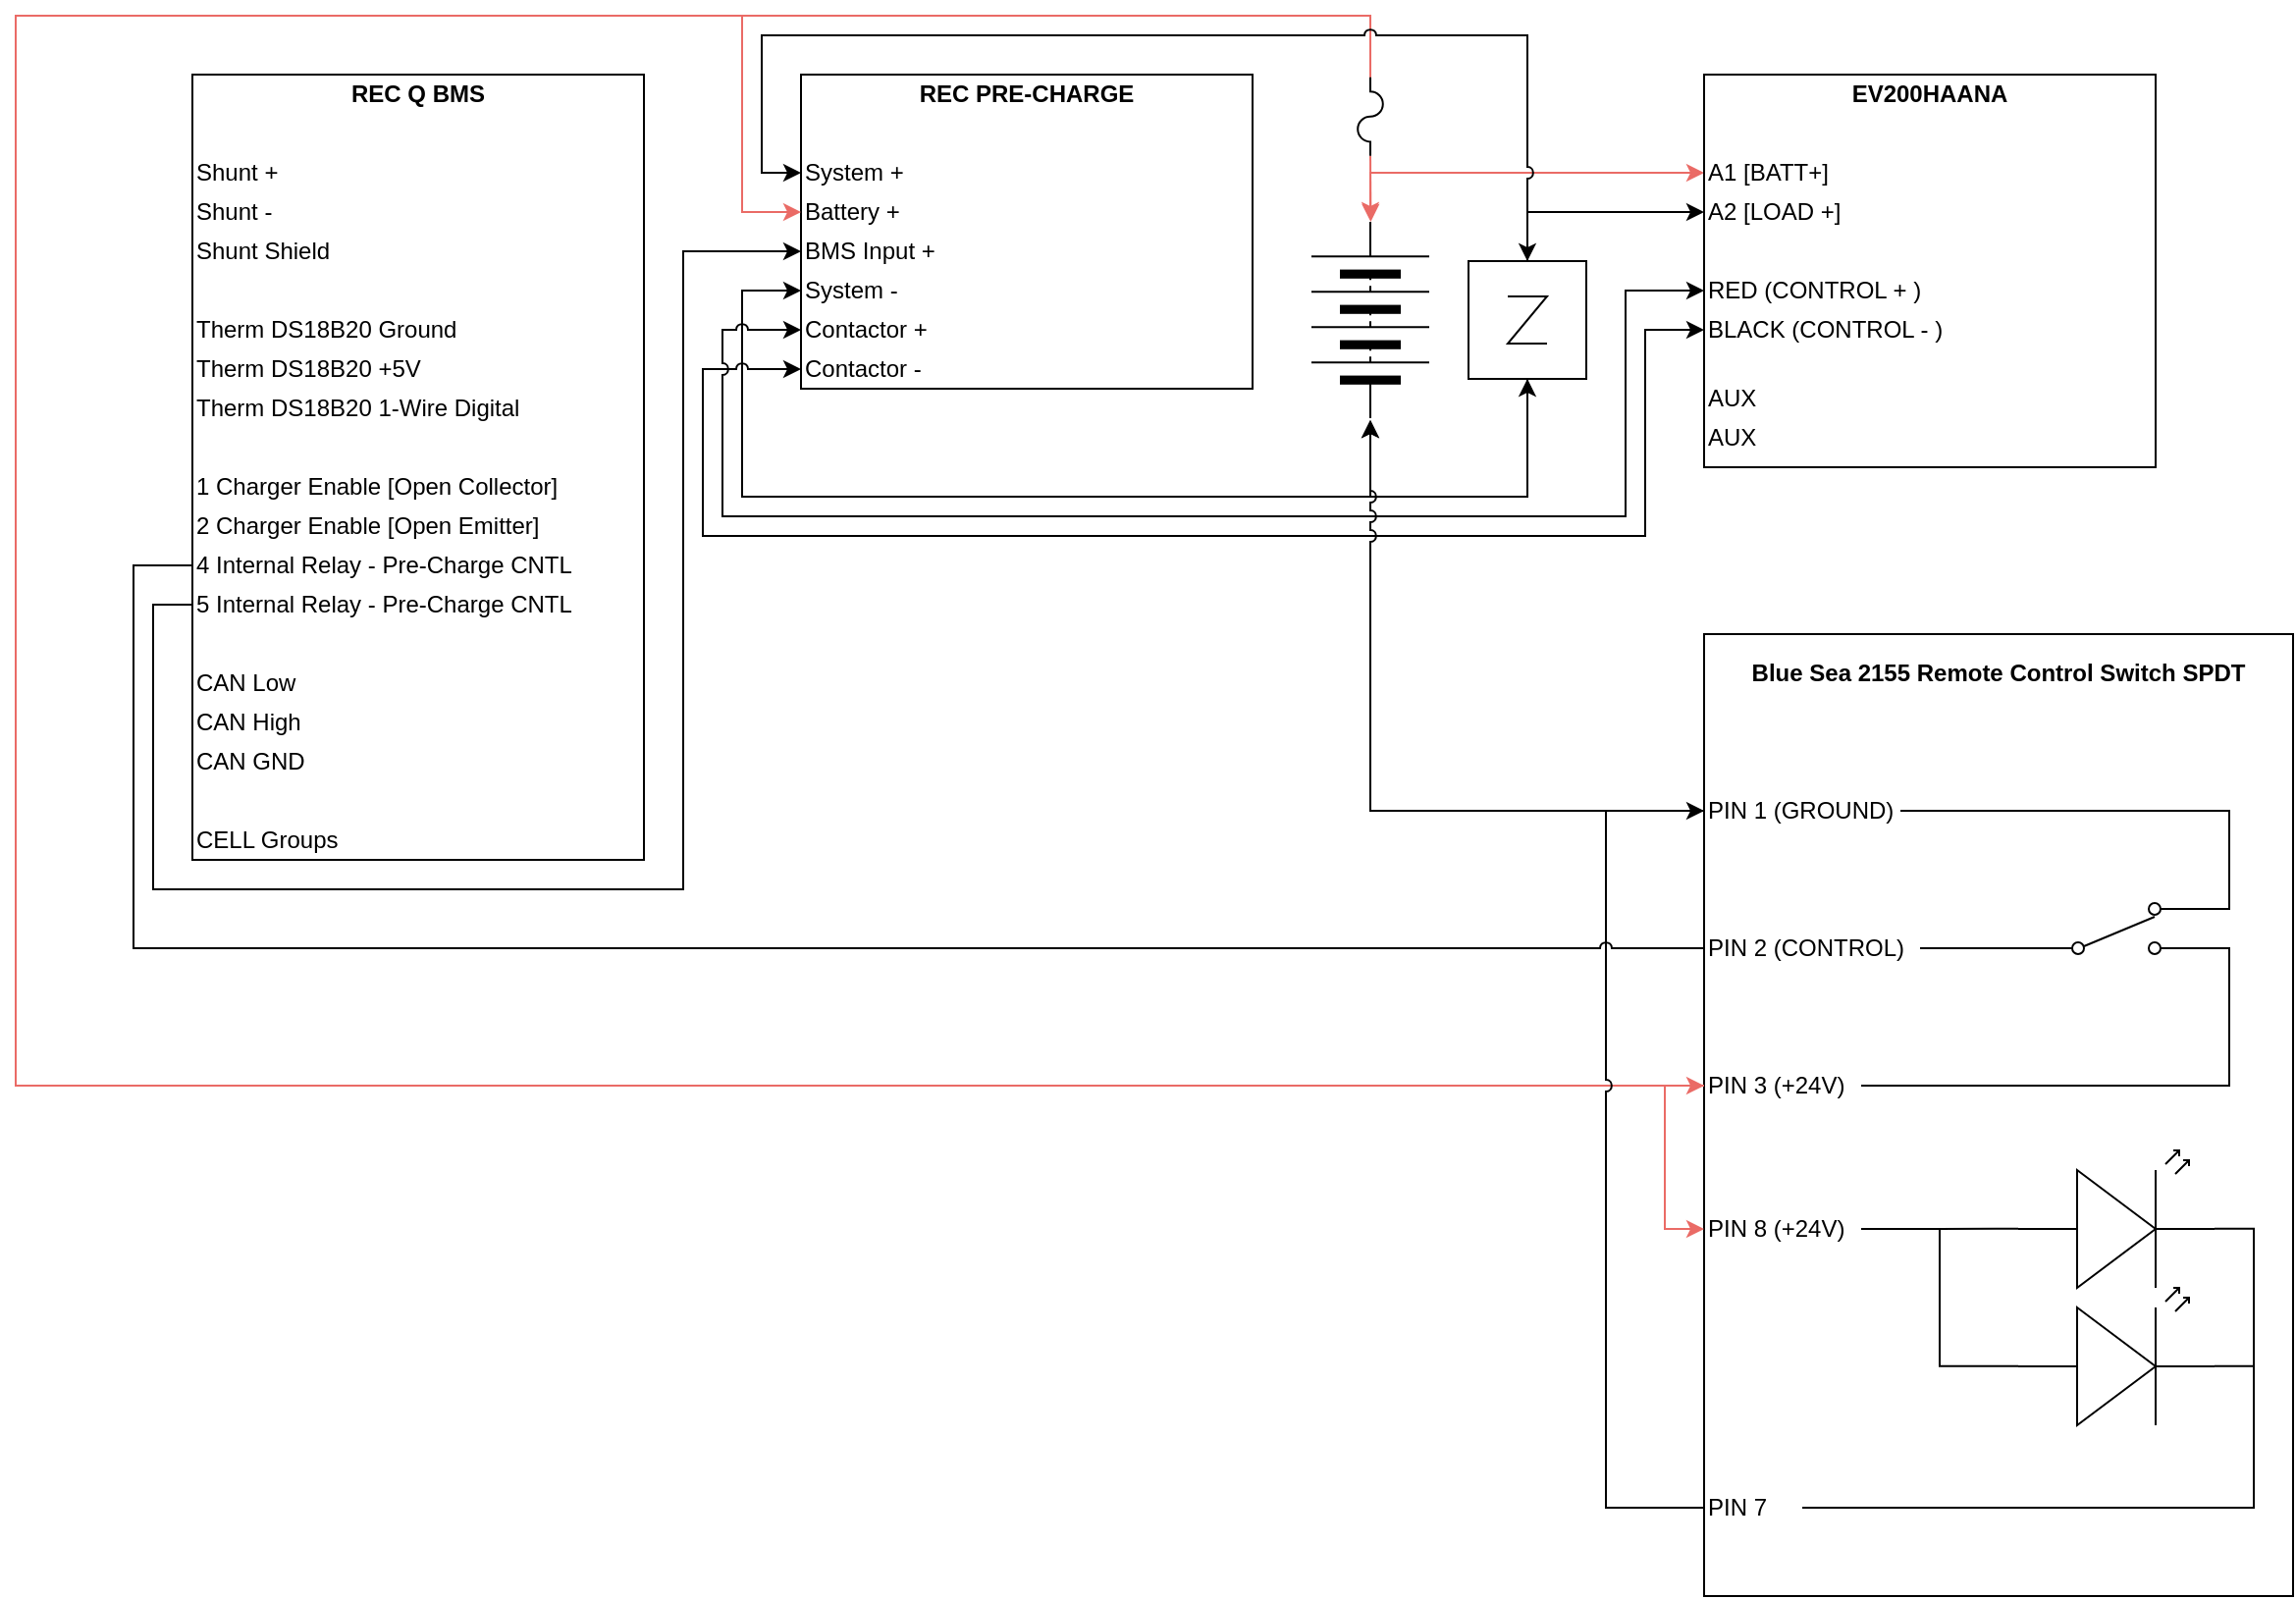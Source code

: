 <mxfile pages="2">
    <diagram id="niUPnCOaJLG_jk_p79hX" name="V2">
        <mxGraphModel dx="1615" dy="688" grid="1" gridSize="10" guides="1" tooltips="1" connect="1" arrows="1" fold="1" page="1" pageScale="1" pageWidth="850" pageHeight="1100" math="0" shadow="0">
            <root>
                <mxCell id="0"/>
                <mxCell id="1" parent="0"/>
                <mxCell id="AgAAqXKB2tefLnuZM439-19" value="" style="group" parent="1" vertex="1" connectable="0">
                    <mxGeometry x="-60" y="55" width="230" height="160" as="geometry"/>
                </mxCell>
                <mxCell id="AgAAqXKB2tefLnuZM439-20" value="" style="group" parent="AgAAqXKB2tefLnuZM439-19" vertex="1" connectable="0">
                    <mxGeometry width="230" height="160" as="geometry"/>
                </mxCell>
                <mxCell id="AgAAqXKB2tefLnuZM439-21" value="" style="rounded=0;whiteSpace=wrap;html=1;" parent="AgAAqXKB2tefLnuZM439-20" vertex="1">
                    <mxGeometry width="230" height="160" as="geometry"/>
                </mxCell>
                <mxCell id="AgAAqXKB2tefLnuZM439-22" value="Contactor -" style="text;html=1;strokeColor=none;fillColor=none;align=left;verticalAlign=middle;whiteSpace=wrap;rounded=0;" parent="AgAAqXKB2tefLnuZM439-20" vertex="1">
                    <mxGeometry y="140" width="200" height="20" as="geometry"/>
                </mxCell>
                <mxCell id="AgAAqXKB2tefLnuZM439-23" value="System +" style="text;html=1;strokeColor=none;fillColor=none;align=left;verticalAlign=middle;whiteSpace=wrap;rounded=0;" parent="AgAAqXKB2tefLnuZM439-20" vertex="1">
                    <mxGeometry y="40" width="200" height="20" as="geometry"/>
                </mxCell>
                <mxCell id="AgAAqXKB2tefLnuZM439-24" value="Contactor +" style="text;html=1;strokeColor=none;fillColor=none;align=left;verticalAlign=middle;whiteSpace=wrap;rounded=0;" parent="AgAAqXKB2tefLnuZM439-20" vertex="1">
                    <mxGeometry y="120" width="200" height="20" as="geometry"/>
                </mxCell>
                <mxCell id="AgAAqXKB2tefLnuZM439-25" value="Battery +" style="text;html=1;strokeColor=none;fillColor=none;align=left;verticalAlign=middle;whiteSpace=wrap;rounded=0;" parent="AgAAqXKB2tefLnuZM439-20" vertex="1">
                    <mxGeometry y="60" width="200" height="20" as="geometry"/>
                </mxCell>
                <mxCell id="AgAAqXKB2tefLnuZM439-26" value="System -" style="text;html=1;strokeColor=none;fillColor=none;align=left;verticalAlign=middle;whiteSpace=wrap;rounded=0;" parent="AgAAqXKB2tefLnuZM439-20" vertex="1">
                    <mxGeometry y="100" width="200" height="20" as="geometry"/>
                </mxCell>
                <mxCell id="AgAAqXKB2tefLnuZM439-27" value="BMS Input +" style="text;html=1;strokeColor=none;fillColor=none;align=left;verticalAlign=middle;whiteSpace=wrap;rounded=0;" parent="AgAAqXKB2tefLnuZM439-20" vertex="1">
                    <mxGeometry y="80" width="200" height="20" as="geometry"/>
                </mxCell>
                <mxCell id="AgAAqXKB2tefLnuZM439-28" value="&lt;b&gt;REC PRE-CHARGE&lt;/b&gt;" style="text;html=1;strokeColor=none;fillColor=none;align=center;verticalAlign=middle;whiteSpace=wrap;rounded=0;" parent="AgAAqXKB2tefLnuZM439-20" vertex="1">
                    <mxGeometry width="230" height="20" as="geometry"/>
                </mxCell>
                <mxCell id="AgAAqXKB2tefLnuZM439-77" style="edgeStyle=orthogonalEdgeStyle;rounded=0;jumpStyle=arc;orthogonalLoop=1;jettySize=auto;html=1;exitX=1;exitY=0.5;exitDx=0;exitDy=0;entryX=0;entryY=0.5;entryDx=0;entryDy=0;strokeColor=#EA6B66;exitPerimeter=0;" parent="1" source="lUizlUlSp1gWZnG-FZKj-7" target="AgAAqXKB2tefLnuZM439-25" edge="1">
                    <mxGeometry relative="1" as="geometry">
                        <mxPoint x="210" y="205" as="targetPoint"/>
                        <Array as="points">
                            <mxPoint x="230" y="25"/>
                            <mxPoint x="-90" y="25"/>
                            <mxPoint x="-90" y="125"/>
                        </Array>
                    </mxGeometry>
                </mxCell>
                <mxCell id="EyunkjNUGyFRAqCYlMKM-12" style="edgeStyle=orthogonalEdgeStyle;rounded=0;orthogonalLoop=1;jettySize=auto;html=1;exitX=1;exitY=0.5;exitDx=0;exitDy=0;entryX=0;entryY=0.5;entryDx=0;entryDy=0;startArrow=classic;startFill=1;strokeColor=#EA6B66;" parent="1" source="AgAAqXKB2tefLnuZM439-70" target="EyunkjNUGyFRAqCYlMKM-4" edge="1">
                    <mxGeometry relative="1" as="geometry">
                        <mxPoint x="370" y="270" as="targetPoint"/>
                        <Array as="points">
                            <mxPoint x="230" y="105"/>
                        </Array>
                    </mxGeometry>
                </mxCell>
                <mxCell id="-X1HdBb6TduOcNCu5BoU-3" style="edgeStyle=orthogonalEdgeStyle;rounded=0;orthogonalLoop=1;jettySize=auto;html=1;exitX=1;exitY=0.5;exitDx=0;exitDy=0;entryX=0;entryY=0.5;entryDx=0;entryDy=0;startArrow=none;strokeColor=#EA6B66;" parent="1" source="lUizlUlSp1gWZnG-FZKj-7" target="UMsWWaSdhCmsIqssQUyE-17" edge="1">
                    <mxGeometry relative="1" as="geometry">
                        <mxPoint x="370" y="590" as="targetPoint"/>
                        <mxPoint x="230" y="134.0" as="sourcePoint"/>
                        <Array as="points">
                            <mxPoint x="-460" y="25"/>
                            <mxPoint x="-460" y="570"/>
                        </Array>
                    </mxGeometry>
                </mxCell>
                <mxCell id="AgAAqXKB2tefLnuZM439-70" value="" style="pointerEvents=1;verticalLabelPosition=bottom;shadow=0;dashed=0;align=center;html=1;verticalAlign=top;shape=mxgraph.electrical.miscellaneous.batteryStack;rotation=-90;perimeterSpacing=1;fillColor=#000000;" parent="1" vertex="1">
                    <mxGeometry x="180" y="150" width="100" height="60" as="geometry"/>
                </mxCell>
                <mxCell id="AgAAqXKB2tefLnuZM439-74" style="edgeStyle=orthogonalEdgeStyle;rounded=0;orthogonalLoop=1;jettySize=auto;html=1;exitX=0.5;exitY=1;exitDx=0;exitDy=0;exitPerimeter=0;entryX=0;entryY=0.5;entryDx=0;entryDy=0;" parent="1" source="AgAAqXKB2tefLnuZM439-72" target="AgAAqXKB2tefLnuZM439-70" edge="1">
                    <mxGeometry relative="1" as="geometry">
                        <Array as="points">
                            <mxPoint x="310" y="270"/>
                            <mxPoint x="230" y="270"/>
                        </Array>
                    </mxGeometry>
                </mxCell>
                <mxCell id="AgAAqXKB2tefLnuZM439-76" style="edgeStyle=orthogonalEdgeStyle;rounded=0;orthogonalLoop=1;jettySize=auto;html=1;exitX=0.5;exitY=0;exitDx=0;exitDy=0;exitPerimeter=0;entryX=0;entryY=0.5;entryDx=0;entryDy=0;jumpStyle=arc;" parent="1" source="AgAAqXKB2tefLnuZM439-72" target="AgAAqXKB2tefLnuZM439-23" edge="1">
                    <mxGeometry relative="1" as="geometry">
                        <Array as="points">
                            <mxPoint x="310" y="35"/>
                            <mxPoint x="-80" y="35"/>
                            <mxPoint x="-80" y="105"/>
                        </Array>
                    </mxGeometry>
                </mxCell>
                <mxCell id="AgAAqXKB2tefLnuZM439-82" style="edgeStyle=orthogonalEdgeStyle;rounded=0;jumpStyle=arc;orthogonalLoop=1;jettySize=auto;html=1;exitX=0.5;exitY=1;exitDx=0;exitDy=0;exitPerimeter=0;entryX=0;entryY=0.5;entryDx=0;entryDy=0;startArrow=classic;startFill=1;" parent="1" source="AgAAqXKB2tefLnuZM439-72" target="AgAAqXKB2tefLnuZM439-26" edge="1">
                    <mxGeometry relative="1" as="geometry">
                        <Array as="points">
                            <mxPoint x="310" y="270"/>
                            <mxPoint x="-90" y="270"/>
                            <mxPoint x="-90" y="165"/>
                        </Array>
                    </mxGeometry>
                </mxCell>
                <mxCell id="AgAAqXKB2tefLnuZM439-72" value="" style="pointerEvents=1;verticalLabelPosition=bottom;shadow=0;dashed=0;align=center;html=1;verticalAlign=top;shape=mxgraph.electrical.miscellaneous.generic_component" parent="1" vertex="1">
                    <mxGeometry x="280" y="150" width="60" height="60" as="geometry"/>
                </mxCell>
                <mxCell id="AgAAqXKB2tefLnuZM439-73" style="edgeStyle=orthogonalEdgeStyle;rounded=0;orthogonalLoop=1;jettySize=auto;html=1;entryX=0.5;entryY=0;entryDx=0;entryDy=0;entryPerimeter=0;jumpStyle=arc;exitX=0;exitY=0.5;exitDx=0;exitDy=0;startArrow=classic;startFill=1;" parent="1" source="EyunkjNUGyFRAqCYlMKM-6" target="AgAAqXKB2tefLnuZM439-72" edge="1">
                    <mxGeometry relative="1" as="geometry">
                        <mxPoint x="440" y="310" as="sourcePoint"/>
                    </mxGeometry>
                </mxCell>
                <mxCell id="AgAAqXKB2tefLnuZM439-98" value="" style="group" parent="1" vertex="1" connectable="0">
                    <mxGeometry x="-370" y="55" width="230" height="400" as="geometry"/>
                </mxCell>
                <mxCell id="AgAAqXKB2tefLnuZM439-99" value="" style="group" parent="AgAAqXKB2tefLnuZM439-98" vertex="1" connectable="0">
                    <mxGeometry width="230" height="400" as="geometry"/>
                </mxCell>
                <mxCell id="AgAAqXKB2tefLnuZM439-100" value="" style="rounded=0;whiteSpace=wrap;html=1;" parent="AgAAqXKB2tefLnuZM439-99" vertex="1">
                    <mxGeometry width="230" height="400" as="geometry"/>
                </mxCell>
                <mxCell id="AgAAqXKB2tefLnuZM439-101" value="CAN Low" style="text;html=1;strokeColor=none;fillColor=none;align=left;verticalAlign=middle;whiteSpace=wrap;rounded=0;" parent="AgAAqXKB2tefLnuZM439-99" vertex="1">
                    <mxGeometry y="300" width="200" height="20" as="geometry"/>
                </mxCell>
                <mxCell id="AgAAqXKB2tefLnuZM439-102" value="Therm DS18B20 Ground" style="text;html=1;strokeColor=none;fillColor=none;align=left;verticalAlign=middle;whiteSpace=wrap;rounded=0;" parent="AgAAqXKB2tefLnuZM439-99" vertex="1">
                    <mxGeometry y="120" width="200" height="20" as="geometry"/>
                </mxCell>
                <mxCell id="AgAAqXKB2tefLnuZM439-103" value="CAN High" style="text;html=1;strokeColor=none;fillColor=none;align=left;verticalAlign=middle;whiteSpace=wrap;rounded=0;" parent="AgAAqXKB2tefLnuZM439-99" vertex="1">
                    <mxGeometry y="320" width="200" height="20" as="geometry"/>
                </mxCell>
                <mxCell id="AgAAqXKB2tefLnuZM439-104" value="Therm DS18B20&amp;nbsp;+5V" style="text;html=1;strokeColor=none;fillColor=none;align=left;verticalAlign=middle;whiteSpace=wrap;rounded=0;" parent="AgAAqXKB2tefLnuZM439-99" vertex="1">
                    <mxGeometry y="140" width="200" height="20" as="geometry"/>
                </mxCell>
                <mxCell id="AgAAqXKB2tefLnuZM439-105" value="Shunt +" style="text;html=1;strokeColor=none;fillColor=none;align=left;verticalAlign=middle;whiteSpace=wrap;rounded=0;" parent="AgAAqXKB2tefLnuZM439-99" vertex="1">
                    <mxGeometry y="40" width="200" height="20" as="geometry"/>
                </mxCell>
                <mxCell id="AgAAqXKB2tefLnuZM439-106" value="Therm DS18B20 1-Wire Digital" style="text;html=1;strokeColor=none;fillColor=none;align=left;verticalAlign=middle;whiteSpace=wrap;rounded=0;" parent="AgAAqXKB2tefLnuZM439-99" vertex="1">
                    <mxGeometry y="160" width="200" height="20" as="geometry"/>
                </mxCell>
                <mxCell id="AgAAqXKB2tefLnuZM439-107" value="Shunt -" style="text;html=1;strokeColor=none;fillColor=none;align=left;verticalAlign=middle;whiteSpace=wrap;rounded=0;" parent="AgAAqXKB2tefLnuZM439-99" vertex="1">
                    <mxGeometry y="60" width="200" height="20" as="geometry"/>
                </mxCell>
                <mxCell id="AgAAqXKB2tefLnuZM439-108" value="Shunt Shield" style="text;html=1;strokeColor=none;fillColor=none;align=left;verticalAlign=middle;whiteSpace=wrap;rounded=0;" parent="AgAAqXKB2tefLnuZM439-99" vertex="1">
                    <mxGeometry y="80" width="200" height="20" as="geometry"/>
                </mxCell>
                <mxCell id="AgAAqXKB2tefLnuZM439-109" value="CAN GND" style="text;html=1;strokeColor=none;fillColor=none;align=left;verticalAlign=middle;whiteSpace=wrap;rounded=0;" parent="AgAAqXKB2tefLnuZM439-99" vertex="1">
                    <mxGeometry y="340" width="200" height="20" as="geometry"/>
                </mxCell>
                <mxCell id="AgAAqXKB2tefLnuZM439-110" value="1 Charger Enable [Open Collector]" style="text;html=1;strokeColor=none;fillColor=none;align=left;verticalAlign=middle;whiteSpace=wrap;rounded=0;" parent="AgAAqXKB2tefLnuZM439-99" vertex="1">
                    <mxGeometry y="200" width="200" height="20" as="geometry"/>
                </mxCell>
                <mxCell id="AgAAqXKB2tefLnuZM439-111" value="2 Charger Enable [Open Emitter]" style="text;html=1;strokeColor=none;fillColor=none;align=left;verticalAlign=middle;whiteSpace=wrap;rounded=0;" parent="AgAAqXKB2tefLnuZM439-99" vertex="1">
                    <mxGeometry y="220" width="200" height="20" as="geometry"/>
                </mxCell>
                <mxCell id="AgAAqXKB2tefLnuZM439-112" value="&lt;b&gt;REC Q BMS&lt;/b&gt;" style="text;html=1;strokeColor=none;fillColor=none;align=center;verticalAlign=middle;whiteSpace=wrap;rounded=0;" parent="AgAAqXKB2tefLnuZM439-99" vertex="1">
                    <mxGeometry width="230" height="20" as="geometry"/>
                </mxCell>
                <mxCell id="AgAAqXKB2tefLnuZM439-113" value="CELL Groups" style="text;html=1;strokeColor=none;fillColor=none;align=left;verticalAlign=middle;whiteSpace=wrap;rounded=0;" parent="AgAAqXKB2tefLnuZM439-99" vertex="1">
                    <mxGeometry y="380" width="200" height="20" as="geometry"/>
                </mxCell>
                <mxCell id="AgAAqXKB2tefLnuZM439-114" value="4 Internal Relay - Pre-Charge CNTL" style="text;html=1;strokeColor=none;fillColor=none;align=left;verticalAlign=middle;whiteSpace=wrap;rounded=0;" parent="AgAAqXKB2tefLnuZM439-99" vertex="1">
                    <mxGeometry y="240" width="200" height="20" as="geometry"/>
                </mxCell>
                <mxCell id="AgAAqXKB2tefLnuZM439-115" value="5 Internal Relay - Pre-Charge CNTL" style="text;html=1;strokeColor=none;fillColor=none;align=left;verticalAlign=middle;whiteSpace=wrap;rounded=0;" parent="AgAAqXKB2tefLnuZM439-99" vertex="1">
                    <mxGeometry y="260" width="200" height="20" as="geometry"/>
                </mxCell>
                <mxCell id="AgAAqXKB2tefLnuZM439-129" style="edgeStyle=orthogonalEdgeStyle;rounded=0;jumpStyle=arc;orthogonalLoop=1;jettySize=auto;html=1;exitX=0;exitY=0.5;exitDx=0;exitDy=0;entryX=0;entryY=0.5;entryDx=0;entryDy=0;startArrow=classic;startFill=1;" parent="1" source="AgAAqXKB2tefLnuZM439-22" target="EyunkjNUGyFRAqCYlMKM-5" edge="1">
                    <mxGeometry relative="1" as="geometry">
                        <Array as="points">
                            <mxPoint x="-110" y="205"/>
                            <mxPoint x="-110" y="290"/>
                            <mxPoint x="370" y="290"/>
                            <mxPoint x="370" y="185"/>
                        </Array>
                        <mxPoint x="-60" y="345" as="targetPoint"/>
                    </mxGeometry>
                </mxCell>
                <mxCell id="DEVfengOU66wcU9Q3Q09-13" style="edgeStyle=orthogonalEdgeStyle;rounded=0;jumpStyle=arc;orthogonalLoop=1;jettySize=auto;html=1;exitX=0;exitY=0.5;exitDx=0;exitDy=0;entryX=0;entryY=0.5;entryDx=0;entryDy=0;endArrow=classic;endFill=1;fontColor=#000000;startArrow=classic;startFill=1;" parent="1" source="AgAAqXKB2tefLnuZM439-24" target="EyunkjNUGyFRAqCYlMKM-7" edge="1">
                    <mxGeometry relative="1" as="geometry">
                        <Array as="points">
                            <mxPoint x="-100" y="185"/>
                            <mxPoint x="-100" y="280"/>
                            <mxPoint x="360" y="280"/>
                            <mxPoint x="360" y="165"/>
                        </Array>
                        <mxPoint x="-60" y="305" as="targetPoint"/>
                    </mxGeometry>
                </mxCell>
                <mxCell id="EyunkjNUGyFRAqCYlMKM-1" value="" style="group" parent="1" vertex="1" connectable="0">
                    <mxGeometry x="400" y="55.0" width="230" height="200" as="geometry"/>
                </mxCell>
                <mxCell id="EyunkjNUGyFRAqCYlMKM-2" value="" style="rounded=0;whiteSpace=wrap;html=1;" parent="EyunkjNUGyFRAqCYlMKM-1" vertex="1">
                    <mxGeometry width="230" height="200" as="geometry"/>
                </mxCell>
                <mxCell id="EyunkjNUGyFRAqCYlMKM-4" value="A1 [BATT+]" style="text;html=1;strokeColor=none;fillColor=none;align=left;verticalAlign=middle;whiteSpace=wrap;rounded=0;" parent="EyunkjNUGyFRAqCYlMKM-1" vertex="1">
                    <mxGeometry y="40" width="200" height="20" as="geometry"/>
                </mxCell>
                <mxCell id="EyunkjNUGyFRAqCYlMKM-5" value="BLACK (CONTROL - )" style="text;html=1;strokeColor=none;fillColor=none;align=left;verticalAlign=middle;whiteSpace=wrap;rounded=0;" parent="EyunkjNUGyFRAqCYlMKM-1" vertex="1">
                    <mxGeometry y="120" width="200" height="20" as="geometry"/>
                </mxCell>
                <mxCell id="EyunkjNUGyFRAqCYlMKM-6" value="A2 [LOAD +]" style="text;html=1;strokeColor=none;fillColor=none;align=left;verticalAlign=middle;whiteSpace=wrap;rounded=0;" parent="EyunkjNUGyFRAqCYlMKM-1" vertex="1">
                    <mxGeometry y="60" width="200" height="20" as="geometry"/>
                </mxCell>
                <mxCell id="EyunkjNUGyFRAqCYlMKM-7" value="RED (CONTROL + )" style="text;html=1;strokeColor=none;fillColor=none;align=left;verticalAlign=middle;whiteSpace=wrap;rounded=0;" parent="EyunkjNUGyFRAqCYlMKM-1" vertex="1">
                    <mxGeometry y="100" width="200" height="20" as="geometry"/>
                </mxCell>
                <mxCell id="EyunkjNUGyFRAqCYlMKM-8" value="&lt;b&gt;EV200HAANA&lt;/b&gt;" style="text;html=1;strokeColor=none;fillColor=none;align=center;verticalAlign=middle;whiteSpace=wrap;rounded=0;" parent="EyunkjNUGyFRAqCYlMKM-1" vertex="1">
                    <mxGeometry width="230" height="20" as="geometry"/>
                </mxCell>
                <mxCell id="lUizlUlSp1gWZnG-FZKj-1" value="AUX&amp;nbsp;" style="text;html=1;strokeColor=none;fillColor=none;align=left;verticalAlign=middle;whiteSpace=wrap;rounded=0;" parent="EyunkjNUGyFRAqCYlMKM-1" vertex="1">
                    <mxGeometry y="155" width="200" height="20" as="geometry"/>
                </mxCell>
                <mxCell id="lUizlUlSp1gWZnG-FZKj-2" value="AUX" style="text;html=1;strokeColor=none;fillColor=none;align=left;verticalAlign=middle;whiteSpace=wrap;rounded=0;" parent="EyunkjNUGyFRAqCYlMKM-1" vertex="1">
                    <mxGeometry y="175" width="200" height="20" as="geometry"/>
                </mxCell>
                <mxCell id="UMsWWaSdhCmsIqssQUyE-31" value="" style="group" parent="1" vertex="1" connectable="0">
                    <mxGeometry x="400" y="340" width="300" height="490" as="geometry"/>
                </mxCell>
                <mxCell id="UMsWWaSdhCmsIqssQUyE-27" value="" style="rounded=0;whiteSpace=wrap;html=1;" parent="UMsWWaSdhCmsIqssQUyE-31" vertex="1">
                    <mxGeometry width="300" height="490" as="geometry"/>
                </mxCell>
                <mxCell id="UMsWWaSdhCmsIqssQUyE-3" value="" style="pointerEvents=1;verticalLabelPosition=bottom;shadow=0;dashed=0;align=center;html=1;verticalAlign=top;shape=mxgraph.electrical.electro-mechanical.2-way_switch;" parent="UMsWWaSdhCmsIqssQUyE-31" vertex="1">
                    <mxGeometry x="172.5" y="137" width="75" height="26" as="geometry"/>
                </mxCell>
                <mxCell id="UMsWWaSdhCmsIqssQUyE-4" value="" style="verticalLabelPosition=bottom;shadow=0;dashed=0;align=center;html=1;verticalAlign=top;shape=mxgraph.electrical.opto_electronics.led_2;pointerEvents=1;" parent="UMsWWaSdhCmsIqssQUyE-31" vertex="1">
                    <mxGeometry x="160" y="263" width="100" height="70" as="geometry"/>
                </mxCell>
                <mxCell id="UMsWWaSdhCmsIqssQUyE-5" value="" style="verticalLabelPosition=bottom;shadow=0;dashed=0;align=center;html=1;verticalAlign=top;shape=mxgraph.electrical.opto_electronics.led_2;pointerEvents=1;" parent="UMsWWaSdhCmsIqssQUyE-31" vertex="1">
                    <mxGeometry x="160" y="333" width="100" height="70" as="geometry"/>
                </mxCell>
                <mxCell id="UMsWWaSdhCmsIqssQUyE-8" style="edgeStyle=orthogonalEdgeStyle;rounded=0;orthogonalLoop=1;jettySize=auto;html=1;exitX=1;exitY=0.5;exitDx=0;exitDy=0;entryX=0;entryY=0.57;entryDx=0;entryDy=0;entryPerimeter=0;endArrow=none;endFill=0;" parent="UMsWWaSdhCmsIqssQUyE-31" source="UMsWWaSdhCmsIqssQUyE-6" target="UMsWWaSdhCmsIqssQUyE-4" edge="1">
                    <mxGeometry relative="1" as="geometry"/>
                </mxCell>
                <mxCell id="UMsWWaSdhCmsIqssQUyE-9" style="edgeStyle=orthogonalEdgeStyle;rounded=0;orthogonalLoop=1;jettySize=auto;html=1;exitX=1;exitY=0.5;exitDx=0;exitDy=0;entryX=0;entryY=0.57;entryDx=0;entryDy=0;entryPerimeter=0;endArrow=none;endFill=0;" parent="UMsWWaSdhCmsIqssQUyE-31" source="UMsWWaSdhCmsIqssQUyE-6" target="UMsWWaSdhCmsIqssQUyE-5" edge="1">
                    <mxGeometry relative="1" as="geometry"/>
                </mxCell>
                <mxCell id="UMsWWaSdhCmsIqssQUyE-6" value="PIN 8 (+24V)" style="text;html=1;strokeColor=none;fillColor=none;align=left;verticalAlign=middle;whiteSpace=wrap;rounded=0;" parent="UMsWWaSdhCmsIqssQUyE-31" vertex="1">
                    <mxGeometry y="293" width="80" height="20" as="geometry"/>
                </mxCell>
                <mxCell id="lUizlUlSp1gWZnG-FZKj-4" style="edgeStyle=orthogonalEdgeStyle;rounded=0;jumpStyle=arc;orthogonalLoop=1;jettySize=auto;html=1;exitX=0;exitY=0.5;exitDx=0;exitDy=0;entryX=0;entryY=0.5;entryDx=0;entryDy=0;" parent="UMsWWaSdhCmsIqssQUyE-31" source="UMsWWaSdhCmsIqssQUyE-13" target="UMsWWaSdhCmsIqssQUyE-19" edge="1">
                    <mxGeometry relative="1" as="geometry">
                        <Array as="points">
                            <mxPoint x="-50" y="445"/>
                            <mxPoint x="-50" y="90"/>
                        </Array>
                    </mxGeometry>
                </mxCell>
                <mxCell id="UMsWWaSdhCmsIqssQUyE-13" value="PIN 7" style="text;html=1;strokeColor=none;fillColor=none;align=left;verticalAlign=middle;whiteSpace=wrap;rounded=0;" parent="UMsWWaSdhCmsIqssQUyE-31" vertex="1">
                    <mxGeometry y="435" width="50" height="20" as="geometry"/>
                </mxCell>
                <mxCell id="UMsWWaSdhCmsIqssQUyE-15" style="edgeStyle=orthogonalEdgeStyle;rounded=0;orthogonalLoop=1;jettySize=auto;html=1;exitX=1;exitY=0.57;exitDx=0;exitDy=0;exitPerimeter=0;entryX=1;entryY=0.5;entryDx=0;entryDy=0;endArrow=none;endFill=0;" parent="UMsWWaSdhCmsIqssQUyE-31" source="UMsWWaSdhCmsIqssQUyE-4" target="UMsWWaSdhCmsIqssQUyE-13" edge="1">
                    <mxGeometry relative="1" as="geometry"/>
                </mxCell>
                <mxCell id="UMsWWaSdhCmsIqssQUyE-14" style="edgeStyle=orthogonalEdgeStyle;rounded=0;orthogonalLoop=1;jettySize=auto;html=1;exitX=1;exitY=0.57;exitDx=0;exitDy=0;exitPerimeter=0;entryX=1;entryY=0.5;entryDx=0;entryDy=0;endArrow=none;endFill=0;" parent="UMsWWaSdhCmsIqssQUyE-31" source="UMsWWaSdhCmsIqssQUyE-5" target="UMsWWaSdhCmsIqssQUyE-13" edge="1">
                    <mxGeometry relative="1" as="geometry"/>
                </mxCell>
                <mxCell id="lUizlUlSp1gWZnG-FZKj-3" style="edgeStyle=orthogonalEdgeStyle;rounded=0;jumpStyle=arc;orthogonalLoop=1;jettySize=auto;html=1;exitX=0;exitY=0.5;exitDx=0;exitDy=0;entryX=0;entryY=0.5;entryDx=0;entryDy=0;strokeColor=#EA6B66;" parent="UMsWWaSdhCmsIqssQUyE-31" source="UMsWWaSdhCmsIqssQUyE-17" target="UMsWWaSdhCmsIqssQUyE-6" edge="1">
                    <mxGeometry relative="1" as="geometry"/>
                </mxCell>
                <mxCell id="UMsWWaSdhCmsIqssQUyE-17" value="PIN 3 (+24V)" style="text;html=1;strokeColor=none;fillColor=none;align=left;verticalAlign=middle;whiteSpace=wrap;rounded=0;" parent="UMsWWaSdhCmsIqssQUyE-31" vertex="1">
                    <mxGeometry y="220" width="80" height="20" as="geometry"/>
                </mxCell>
                <mxCell id="UMsWWaSdhCmsIqssQUyE-22" style="edgeStyle=orthogonalEdgeStyle;rounded=0;orthogonalLoop=1;jettySize=auto;html=1;exitX=1;exitY=0.885;exitDx=0;exitDy=0;exitPerimeter=0;entryX=1;entryY=0.5;entryDx=0;entryDy=0;endArrow=none;endFill=0;" parent="UMsWWaSdhCmsIqssQUyE-31" source="UMsWWaSdhCmsIqssQUyE-3" target="UMsWWaSdhCmsIqssQUyE-17" edge="1">
                    <mxGeometry relative="1" as="geometry"/>
                </mxCell>
                <mxCell id="UMsWWaSdhCmsIqssQUyE-20" style="edgeStyle=orthogonalEdgeStyle;rounded=0;orthogonalLoop=1;jettySize=auto;html=1;exitX=1;exitY=0.5;exitDx=0;exitDy=0;entryX=0;entryY=0.885;entryDx=0;entryDy=0;entryPerimeter=0;endArrow=none;endFill=0;" parent="UMsWWaSdhCmsIqssQUyE-31" source="UMsWWaSdhCmsIqssQUyE-18" target="UMsWWaSdhCmsIqssQUyE-3" edge="1">
                    <mxGeometry relative="1" as="geometry"/>
                </mxCell>
                <mxCell id="UMsWWaSdhCmsIqssQUyE-18" value="PIN 2 (CONTROL)" style="text;html=1;strokeColor=none;fillColor=none;align=left;verticalAlign=middle;whiteSpace=wrap;rounded=0;" parent="UMsWWaSdhCmsIqssQUyE-31" vertex="1">
                    <mxGeometry y="150" width="110" height="20" as="geometry"/>
                </mxCell>
                <mxCell id="UMsWWaSdhCmsIqssQUyE-19" value="PIN 1 (GROUND)" style="text;html=1;strokeColor=none;fillColor=none;align=left;verticalAlign=middle;whiteSpace=wrap;rounded=0;" parent="UMsWWaSdhCmsIqssQUyE-31" vertex="1">
                    <mxGeometry y="80" width="100" height="20" as="geometry"/>
                </mxCell>
                <mxCell id="UMsWWaSdhCmsIqssQUyE-23" style="edgeStyle=orthogonalEdgeStyle;rounded=0;orthogonalLoop=1;jettySize=auto;html=1;exitX=1;exitY=0.115;exitDx=0;exitDy=0;exitPerimeter=0;entryX=1;entryY=0.5;entryDx=0;entryDy=0;endArrow=none;endFill=0;" parent="UMsWWaSdhCmsIqssQUyE-31" source="UMsWWaSdhCmsIqssQUyE-3" target="UMsWWaSdhCmsIqssQUyE-19" edge="1">
                    <mxGeometry relative="1" as="geometry"/>
                </mxCell>
                <mxCell id="UMsWWaSdhCmsIqssQUyE-25" value="Blue Sea 2155 Remote Control Switch SPDT" style="text;html=1;strokeColor=none;fillColor=none;align=center;verticalAlign=middle;whiteSpace=wrap;rounded=0;fontStyle=1" parent="UMsWWaSdhCmsIqssQUyE-31" vertex="1">
                    <mxGeometry y="10" width="300" height="20" as="geometry"/>
                </mxCell>
                <mxCell id="UMsWWaSdhCmsIqssQUyE-33" style="edgeStyle=orthogonalEdgeStyle;rounded=0;orthogonalLoop=1;jettySize=auto;html=1;exitX=0;exitY=0.5;exitDx=0;exitDy=0;endArrow=none;endFill=0;entryX=0;entryY=0.5;entryDx=0;entryDy=0;jumpStyle=arc;" parent="1" source="UMsWWaSdhCmsIqssQUyE-18" target="AgAAqXKB2tefLnuZM439-114" edge="1">
                    <mxGeometry relative="1" as="geometry">
                        <mxPoint x="-80" y="140" as="targetPoint"/>
                        <Array as="points">
                            <mxPoint x="-400" y="500"/>
                            <mxPoint x="-400" y="305"/>
                        </Array>
                    </mxGeometry>
                </mxCell>
                <mxCell id="-X1HdBb6TduOcNCu5BoU-2" style="edgeStyle=orthogonalEdgeStyle;rounded=0;orthogonalLoop=1;jettySize=auto;html=1;exitX=0;exitY=0.5;exitDx=0;exitDy=0;entryX=0;entryY=0.5;entryDx=0;entryDy=0;" parent="1" source="AgAAqXKB2tefLnuZM439-115" target="AgAAqXKB2tefLnuZM439-27" edge="1">
                    <mxGeometry relative="1" as="geometry">
                        <mxPoint x="-120" y="240" as="targetPoint"/>
                        <Array as="points">
                            <mxPoint x="-390" y="325"/>
                            <mxPoint x="-390" y="470"/>
                            <mxPoint x="-120" y="470"/>
                            <mxPoint x="-120" y="145"/>
                        </Array>
                    </mxGeometry>
                </mxCell>
                <mxCell id="lUizlUlSp1gWZnG-FZKj-5" style="edgeStyle=orthogonalEdgeStyle;rounded=0;jumpStyle=arc;orthogonalLoop=1;jettySize=auto;html=1;exitX=0;exitY=0.5;exitDx=0;exitDy=0;entryX=0;entryY=0.5;entryDx=0;entryDy=0;" parent="1" source="UMsWWaSdhCmsIqssQUyE-19" target="AgAAqXKB2tefLnuZM439-70" edge="1">
                    <mxGeometry relative="1" as="geometry">
                        <mxPoint x="370" y="390" as="targetPoint"/>
                    </mxGeometry>
                </mxCell>
                <mxCell id="lUizlUlSp1gWZnG-FZKj-9" style="edgeStyle=orthogonalEdgeStyle;rounded=0;jumpStyle=arc;orthogonalLoop=1;jettySize=auto;html=1;exitX=0;exitY=0.5;exitDx=0;exitDy=0;exitPerimeter=0;strokeColor=#EA6B66;" parent="1" source="lUizlUlSp1gWZnG-FZKj-7" edge="1">
                    <mxGeometry relative="1" as="geometry">
                        <mxPoint x="230.211" y="130" as="targetPoint"/>
                    </mxGeometry>
                </mxCell>
                <mxCell id="lUizlUlSp1gWZnG-FZKj-7" value="" style="pointerEvents=1;verticalLabelPosition=bottom;shadow=0;dashed=0;align=center;html=1;verticalAlign=top;shape=mxgraph.electrical.miscellaneous.fuse_4;rotation=-90;" parent="1" vertex="1">
                    <mxGeometry x="210" y="70" width="40" height="12.8" as="geometry"/>
                </mxCell>
            </root>
        </mxGraphModel>
    </diagram>
    <diagram id="v-8LUexBNyQaEldd31Ap" name="Opto Varient-Deprecated">
        <mxGraphModel dx="1944" dy="1100" grid="1" gridSize="10" guides="1" tooltips="1" connect="1" arrows="1" fold="1" page="1" pageScale="1" pageWidth="850" pageHeight="1100" math="0" shadow="0">
            <root>
                <mxCell id="ibjNNEcCENToLHMNYVmx-0"/>
                <mxCell id="ibjNNEcCENToLHMNYVmx-1" parent="ibjNNEcCENToLHMNYVmx-0"/>
                <mxCell id="VlZXoxhO_l9WhMT-o7XV-0" value="" style="group" parent="ibjNNEcCENToLHMNYVmx-1" vertex="1" connectable="0">
                    <mxGeometry x="-60" y="55" width="230" height="160" as="geometry"/>
                </mxCell>
                <mxCell id="VlZXoxhO_l9WhMT-o7XV-1" value="" style="group" parent="VlZXoxhO_l9WhMT-o7XV-0" vertex="1" connectable="0">
                    <mxGeometry width="230" height="160" as="geometry"/>
                </mxCell>
                <mxCell id="VlZXoxhO_l9WhMT-o7XV-2" value="" style="rounded=0;whiteSpace=wrap;html=1;" parent="VlZXoxhO_l9WhMT-o7XV-1" vertex="1">
                    <mxGeometry width="230" height="160" as="geometry"/>
                </mxCell>
                <mxCell id="VlZXoxhO_l9WhMT-o7XV-3" value="Contactor -" style="text;html=1;strokeColor=none;fillColor=none;align=left;verticalAlign=middle;whiteSpace=wrap;rounded=0;" parent="VlZXoxhO_l9WhMT-o7XV-1" vertex="1">
                    <mxGeometry y="140" width="200" height="20" as="geometry"/>
                </mxCell>
                <mxCell id="VlZXoxhO_l9WhMT-o7XV-4" value="System +" style="text;html=1;strokeColor=none;fillColor=none;align=left;verticalAlign=middle;whiteSpace=wrap;rounded=0;" parent="VlZXoxhO_l9WhMT-o7XV-1" vertex="1">
                    <mxGeometry y="40" width="200" height="20" as="geometry"/>
                </mxCell>
                <mxCell id="VlZXoxhO_l9WhMT-o7XV-5" value="Contactor +" style="text;html=1;strokeColor=none;fillColor=none;align=left;verticalAlign=middle;whiteSpace=wrap;rounded=0;" parent="VlZXoxhO_l9WhMT-o7XV-1" vertex="1">
                    <mxGeometry y="120" width="200" height="20" as="geometry"/>
                </mxCell>
                <mxCell id="VlZXoxhO_l9WhMT-o7XV-6" value="Battery +" style="text;html=1;strokeColor=none;fillColor=none;align=left;verticalAlign=middle;whiteSpace=wrap;rounded=0;" parent="VlZXoxhO_l9WhMT-o7XV-1" vertex="1">
                    <mxGeometry y="60" width="200" height="20" as="geometry"/>
                </mxCell>
                <mxCell id="VlZXoxhO_l9WhMT-o7XV-7" value="System -" style="text;html=1;strokeColor=none;fillColor=none;align=left;verticalAlign=middle;whiteSpace=wrap;rounded=0;" parent="VlZXoxhO_l9WhMT-o7XV-1" vertex="1">
                    <mxGeometry y="100" width="200" height="20" as="geometry"/>
                </mxCell>
                <mxCell id="VlZXoxhO_l9WhMT-o7XV-8" value="BMS Input +" style="text;html=1;strokeColor=none;fillColor=none;align=left;verticalAlign=middle;whiteSpace=wrap;rounded=0;" parent="VlZXoxhO_l9WhMT-o7XV-1" vertex="1">
                    <mxGeometry y="80" width="200" height="20" as="geometry"/>
                </mxCell>
                <mxCell id="VlZXoxhO_l9WhMT-o7XV-9" value="&lt;b&gt;REC PRE-CHARGE&lt;/b&gt;" style="text;html=1;strokeColor=none;fillColor=none;align=center;verticalAlign=middle;whiteSpace=wrap;rounded=0;" parent="VlZXoxhO_l9WhMT-o7XV-1" vertex="1">
                    <mxGeometry width="230" height="20" as="geometry"/>
                </mxCell>
                <mxCell id="VlZXoxhO_l9WhMT-o7XV-10" style="edgeStyle=orthogonalEdgeStyle;rounded=0;jumpStyle=arc;orthogonalLoop=1;jettySize=auto;html=1;exitX=1;exitY=0.5;exitDx=0;exitDy=0;entryX=0;entryY=0.5;entryDx=0;entryDy=0;" parent="ibjNNEcCENToLHMNYVmx-1" source="VlZXoxhO_l9WhMT-o7XV-14" target="VlZXoxhO_l9WhMT-o7XV-6" edge="1">
                    <mxGeometry relative="1" as="geometry">
                        <mxPoint x="210" y="205" as="targetPoint"/>
                        <Array as="points">
                            <mxPoint x="230" y="25"/>
                            <mxPoint x="-90" y="25"/>
                            <mxPoint x="-90" y="125"/>
                        </Array>
                    </mxGeometry>
                </mxCell>
                <mxCell id="VlZXoxhO_l9WhMT-o7XV-11" style="edgeStyle=orthogonalEdgeStyle;rounded=0;orthogonalLoop=1;jettySize=auto;html=1;exitX=1;exitY=0.5;exitDx=0;exitDy=0;entryX=0;entryY=0.5;entryDx=0;entryDy=0;startArrow=classic;startFill=1;" parent="ibjNNEcCENToLHMNYVmx-1" source="VlZXoxhO_l9WhMT-o7XV-14" target="VlZXoxhO_l9WhMT-o7XV-42" edge="1">
                    <mxGeometry relative="1" as="geometry">
                        <mxPoint x="370" y="270" as="targetPoint"/>
                        <Array as="points">
                            <mxPoint x="230" y="105"/>
                        </Array>
                    </mxGeometry>
                </mxCell>
                <mxCell id="VlZXoxhO_l9WhMT-o7XV-12" style="edgeStyle=orthogonalEdgeStyle;rounded=0;orthogonalLoop=1;jettySize=auto;html=1;exitX=1;exitY=0.5;exitDx=0;exitDy=0;entryX=0;entryY=0.5;entryDx=0;entryDy=0;" parent="ibjNNEcCENToLHMNYVmx-1" edge="1">
                    <mxGeometry relative="1" as="geometry">
                        <mxPoint x="400" y="638" as="targetPoint"/>
                        <mxPoint x="230" y="124" as="sourcePoint"/>
                        <Array as="points">
                            <mxPoint x="230" y="25"/>
                            <mxPoint x="-460" y="25"/>
                            <mxPoint x="-460" y="638"/>
                        </Array>
                    </mxGeometry>
                </mxCell>
                <mxCell id="VlZXoxhO_l9WhMT-o7XV-13" style="edgeStyle=orthogonalEdgeStyle;rounded=0;orthogonalLoop=1;jettySize=auto;html=1;exitX=1;exitY=0.5;exitDx=0;exitDy=0;entryX=0;entryY=0.5;entryDx=0;entryDy=0;" parent="ibjNNEcCENToLHMNYVmx-1" edge="1">
                    <mxGeometry relative="1" as="geometry">
                        <mxPoint x="400" y="575" as="targetPoint"/>
                        <mxPoint x="230" y="134.0" as="sourcePoint"/>
                        <Array as="points">
                            <mxPoint x="230" y="25"/>
                            <mxPoint x="-460" y="25"/>
                            <mxPoint x="-460" y="575"/>
                        </Array>
                    </mxGeometry>
                </mxCell>
                <mxCell id="VlZXoxhO_l9WhMT-o7XV-74" style="edgeStyle=orthogonalEdgeStyle;rounded=0;orthogonalLoop=1;jettySize=auto;html=1;exitX=0;exitY=0.5;exitDx=0;exitDy=0;entryX=0;entryY=0.5;entryDx=0;entryDy=0;" parent="ibjNNEcCENToLHMNYVmx-1" source="VlZXoxhO_l9WhMT-o7XV-14" target="VlZXoxhO_l9WhMT-o7XV-43" edge="1">
                    <mxGeometry relative="1" as="geometry">
                        <Array as="points">
                            <mxPoint x="230" y="270"/>
                            <mxPoint x="360" y="270"/>
                            <mxPoint x="360" y="185"/>
                        </Array>
                    </mxGeometry>
                </mxCell>
                <mxCell id="VlZXoxhO_l9WhMT-o7XV-14" value="" style="pointerEvents=1;verticalLabelPosition=bottom;shadow=0;dashed=0;align=center;html=1;verticalAlign=top;shape=mxgraph.electrical.miscellaneous.batteryStack;rotation=-90;perimeterSpacing=1;fillColor=#000000;" parent="ibjNNEcCENToLHMNYVmx-1" vertex="1">
                    <mxGeometry x="180" y="150" width="100" height="60" as="geometry"/>
                </mxCell>
                <mxCell id="VlZXoxhO_l9WhMT-o7XV-15" style="edgeStyle=orthogonalEdgeStyle;rounded=0;orthogonalLoop=1;jettySize=auto;html=1;exitX=0.5;exitY=1;exitDx=0;exitDy=0;exitPerimeter=0;entryX=0;entryY=0.5;entryDx=0;entryDy=0;" parent="ibjNNEcCENToLHMNYVmx-1" source="VlZXoxhO_l9WhMT-o7XV-18" target="VlZXoxhO_l9WhMT-o7XV-14" edge="1">
                    <mxGeometry relative="1" as="geometry">
                        <Array as="points">
                            <mxPoint x="310" y="270"/>
                            <mxPoint x="230" y="270"/>
                        </Array>
                    </mxGeometry>
                </mxCell>
                <mxCell id="VlZXoxhO_l9WhMT-o7XV-16" style="edgeStyle=orthogonalEdgeStyle;rounded=0;orthogonalLoop=1;jettySize=auto;html=1;exitX=0.5;exitY=0;exitDx=0;exitDy=0;exitPerimeter=0;entryX=0;entryY=0.5;entryDx=0;entryDy=0;jumpStyle=arc;" parent="ibjNNEcCENToLHMNYVmx-1" source="VlZXoxhO_l9WhMT-o7XV-18" target="VlZXoxhO_l9WhMT-o7XV-4" edge="1">
                    <mxGeometry relative="1" as="geometry">
                        <Array as="points">
                            <mxPoint x="310" y="35"/>
                            <mxPoint x="-80" y="35"/>
                            <mxPoint x="-80" y="105"/>
                        </Array>
                    </mxGeometry>
                </mxCell>
                <mxCell id="VlZXoxhO_l9WhMT-o7XV-17" style="edgeStyle=orthogonalEdgeStyle;rounded=0;jumpStyle=arc;orthogonalLoop=1;jettySize=auto;html=1;exitX=0.5;exitY=1;exitDx=0;exitDy=0;exitPerimeter=0;entryX=0;entryY=0.5;entryDx=0;entryDy=0;startArrow=classic;startFill=1;" parent="ibjNNEcCENToLHMNYVmx-1" source="VlZXoxhO_l9WhMT-o7XV-18" target="VlZXoxhO_l9WhMT-o7XV-7" edge="1">
                    <mxGeometry relative="1" as="geometry">
                        <Array as="points">
                            <mxPoint x="310" y="270"/>
                            <mxPoint x="-90" y="270"/>
                            <mxPoint x="-90" y="165"/>
                        </Array>
                    </mxGeometry>
                </mxCell>
                <mxCell id="VlZXoxhO_l9WhMT-o7XV-18" value="" style="pointerEvents=1;verticalLabelPosition=bottom;shadow=0;dashed=0;align=center;html=1;verticalAlign=top;shape=mxgraph.electrical.miscellaneous.generic_component" parent="ibjNNEcCENToLHMNYVmx-1" vertex="1">
                    <mxGeometry x="280" y="150" width="60" height="60" as="geometry"/>
                </mxCell>
                <mxCell id="VlZXoxhO_l9WhMT-o7XV-19" style="edgeStyle=orthogonalEdgeStyle;rounded=0;orthogonalLoop=1;jettySize=auto;html=1;entryX=0.5;entryY=0;entryDx=0;entryDy=0;entryPerimeter=0;jumpStyle=arc;exitX=0;exitY=0.5;exitDx=0;exitDy=0;startArrow=classic;startFill=1;" parent="ibjNNEcCENToLHMNYVmx-1" source="VlZXoxhO_l9WhMT-o7XV-44" target="VlZXoxhO_l9WhMT-o7XV-18" edge="1">
                    <mxGeometry relative="1" as="geometry">
                        <mxPoint x="440" y="310" as="sourcePoint"/>
                    </mxGeometry>
                </mxCell>
                <mxCell id="VlZXoxhO_l9WhMT-o7XV-20" value="" style="group" parent="ibjNNEcCENToLHMNYVmx-1" vertex="1" connectable="0">
                    <mxGeometry x="-370" y="55" width="230" height="400" as="geometry"/>
                </mxCell>
                <mxCell id="VlZXoxhO_l9WhMT-o7XV-21" value="" style="group" parent="VlZXoxhO_l9WhMT-o7XV-20" vertex="1" connectable="0">
                    <mxGeometry width="230" height="400" as="geometry"/>
                </mxCell>
                <mxCell id="VlZXoxhO_l9WhMT-o7XV-22" value="" style="rounded=0;whiteSpace=wrap;html=1;" parent="VlZXoxhO_l9WhMT-o7XV-21" vertex="1">
                    <mxGeometry width="230" height="400" as="geometry"/>
                </mxCell>
                <mxCell id="VlZXoxhO_l9WhMT-o7XV-23" value="CAN Low" style="text;html=1;strokeColor=none;fillColor=none;align=left;verticalAlign=middle;whiteSpace=wrap;rounded=0;" parent="VlZXoxhO_l9WhMT-o7XV-21" vertex="1">
                    <mxGeometry y="300" width="200" height="20" as="geometry"/>
                </mxCell>
                <mxCell id="VlZXoxhO_l9WhMT-o7XV-24" value="Therm DS18B20 Ground" style="text;html=1;strokeColor=none;fillColor=none;align=left;verticalAlign=middle;whiteSpace=wrap;rounded=0;" parent="VlZXoxhO_l9WhMT-o7XV-21" vertex="1">
                    <mxGeometry y="120" width="200" height="20" as="geometry"/>
                </mxCell>
                <mxCell id="VlZXoxhO_l9WhMT-o7XV-25" value="CAN High" style="text;html=1;strokeColor=none;fillColor=none;align=left;verticalAlign=middle;whiteSpace=wrap;rounded=0;" parent="VlZXoxhO_l9WhMT-o7XV-21" vertex="1">
                    <mxGeometry y="320" width="200" height="20" as="geometry"/>
                </mxCell>
                <mxCell id="VlZXoxhO_l9WhMT-o7XV-26" value="Therm DS18B20&amp;nbsp;+5V" style="text;html=1;strokeColor=none;fillColor=none;align=left;verticalAlign=middle;whiteSpace=wrap;rounded=0;" parent="VlZXoxhO_l9WhMT-o7XV-21" vertex="1">
                    <mxGeometry y="140" width="200" height="20" as="geometry"/>
                </mxCell>
                <mxCell id="VlZXoxhO_l9WhMT-o7XV-27" value="Shunt +" style="text;html=1;strokeColor=none;fillColor=none;align=left;verticalAlign=middle;whiteSpace=wrap;rounded=0;" parent="VlZXoxhO_l9WhMT-o7XV-21" vertex="1">
                    <mxGeometry y="40" width="200" height="20" as="geometry"/>
                </mxCell>
                <mxCell id="VlZXoxhO_l9WhMT-o7XV-28" value="Therm DS18B20 1-Wire Digital" style="text;html=1;strokeColor=none;fillColor=none;align=left;verticalAlign=middle;whiteSpace=wrap;rounded=0;" parent="VlZXoxhO_l9WhMT-o7XV-21" vertex="1">
                    <mxGeometry y="160" width="200" height="20" as="geometry"/>
                </mxCell>
                <mxCell id="VlZXoxhO_l9WhMT-o7XV-29" value="Shunt -" style="text;html=1;strokeColor=none;fillColor=none;align=left;verticalAlign=middle;whiteSpace=wrap;rounded=0;" parent="VlZXoxhO_l9WhMT-o7XV-21" vertex="1">
                    <mxGeometry y="60" width="200" height="20" as="geometry"/>
                </mxCell>
                <mxCell id="VlZXoxhO_l9WhMT-o7XV-30" value="Shunt Shield" style="text;html=1;strokeColor=none;fillColor=none;align=left;verticalAlign=middle;whiteSpace=wrap;rounded=0;" parent="VlZXoxhO_l9WhMT-o7XV-21" vertex="1">
                    <mxGeometry y="80" width="200" height="20" as="geometry"/>
                </mxCell>
                <mxCell id="VlZXoxhO_l9WhMT-o7XV-31" value="CAN GND" style="text;html=1;strokeColor=none;fillColor=none;align=left;verticalAlign=middle;whiteSpace=wrap;rounded=0;" parent="VlZXoxhO_l9WhMT-o7XV-21" vertex="1">
                    <mxGeometry y="340" width="200" height="20" as="geometry"/>
                </mxCell>
                <mxCell id="VlZXoxhO_l9WhMT-o7XV-32" value="1 Charger Enable [Open Collector]" style="text;html=1;strokeColor=none;fillColor=none;align=left;verticalAlign=middle;whiteSpace=wrap;rounded=0;" parent="VlZXoxhO_l9WhMT-o7XV-21" vertex="1">
                    <mxGeometry y="200" width="200" height="20" as="geometry"/>
                </mxCell>
                <mxCell id="VlZXoxhO_l9WhMT-o7XV-33" value="2 Charger Enable [Open Emitter]" style="text;html=1;strokeColor=none;fillColor=none;align=left;verticalAlign=middle;whiteSpace=wrap;rounded=0;" parent="VlZXoxhO_l9WhMT-o7XV-21" vertex="1">
                    <mxGeometry y="220" width="200" height="20" as="geometry"/>
                </mxCell>
                <mxCell id="VlZXoxhO_l9WhMT-o7XV-34" value="&lt;b&gt;REC Q BMS&lt;/b&gt;" style="text;html=1;strokeColor=none;fillColor=none;align=center;verticalAlign=middle;whiteSpace=wrap;rounded=0;" parent="VlZXoxhO_l9WhMT-o7XV-21" vertex="1">
                    <mxGeometry width="230" height="20" as="geometry"/>
                </mxCell>
                <mxCell id="VlZXoxhO_l9WhMT-o7XV-35" value="CELL Groups" style="text;html=1;strokeColor=none;fillColor=none;align=left;verticalAlign=middle;whiteSpace=wrap;rounded=0;" parent="VlZXoxhO_l9WhMT-o7XV-21" vertex="1">
                    <mxGeometry y="380" width="200" height="20" as="geometry"/>
                </mxCell>
                <mxCell id="VlZXoxhO_l9WhMT-o7XV-36" value="4 Internal Relay - Pre-Charge CNTL" style="text;html=1;strokeColor=none;fillColor=none;align=left;verticalAlign=middle;whiteSpace=wrap;rounded=0;" parent="VlZXoxhO_l9WhMT-o7XV-21" vertex="1">
                    <mxGeometry y="240" width="200" height="20" as="geometry"/>
                </mxCell>
                <mxCell id="VlZXoxhO_l9WhMT-o7XV-37" value="5 Internal Relay - Pre-Charge CNTL" style="text;html=1;strokeColor=none;fillColor=none;align=left;verticalAlign=middle;whiteSpace=wrap;rounded=0;" parent="VlZXoxhO_l9WhMT-o7XV-21" vertex="1">
                    <mxGeometry y="260" width="200" height="20" as="geometry"/>
                </mxCell>
                <mxCell id="VlZXoxhO_l9WhMT-o7XV-40" value="" style="group" parent="ibjNNEcCENToLHMNYVmx-1" vertex="1" connectable="0">
                    <mxGeometry x="400" y="55.0" width="230" height="200" as="geometry"/>
                </mxCell>
                <mxCell id="VlZXoxhO_l9WhMT-o7XV-41" value="" style="rounded=0;whiteSpace=wrap;html=1;" parent="VlZXoxhO_l9WhMT-o7XV-40" vertex="1">
                    <mxGeometry width="230" height="200" as="geometry"/>
                </mxCell>
                <mxCell id="VlZXoxhO_l9WhMT-o7XV-42" value="A [BATT+]" style="text;html=1;strokeColor=none;fillColor=none;align=left;verticalAlign=middle;whiteSpace=wrap;rounded=0;" parent="VlZXoxhO_l9WhMT-o7XV-40" vertex="1">
                    <mxGeometry y="40" width="200" height="20" as="geometry"/>
                </mxCell>
                <mxCell id="VlZXoxhO_l9WhMT-o7XV-43" value="GROUND (BLACK)" style="text;html=1;strokeColor=none;fillColor=none;align=left;verticalAlign=middle;whiteSpace=wrap;rounded=0;" parent="VlZXoxhO_l9WhMT-o7XV-40" vertex="1">
                    <mxGeometry y="120" width="200" height="20" as="geometry"/>
                </mxCell>
                <mxCell id="VlZXoxhO_l9WhMT-o7XV-44" value="B [LOAD +]" style="text;html=1;strokeColor=none;fillColor=none;align=left;verticalAlign=middle;whiteSpace=wrap;rounded=0;" parent="VlZXoxhO_l9WhMT-o7XV-40" vertex="1">
                    <mxGeometry y="60" width="200" height="20" as="geometry"/>
                </mxCell>
                <mxCell id="VlZXoxhO_l9WhMT-o7XV-45" value="CONTROL (RED)" style="text;html=1;strokeColor=none;fillColor=none;align=left;verticalAlign=middle;whiteSpace=wrap;rounded=0;" parent="VlZXoxhO_l9WhMT-o7XV-40" vertex="1">
                    <mxGeometry y="100" width="200" height="20" as="geometry"/>
                </mxCell>
                <mxCell id="VlZXoxhO_l9WhMT-o7XV-46" value="&lt;b&gt;Blue Sea 7717 Remote Battery Switch&lt;/b&gt;" style="text;html=1;strokeColor=none;fillColor=none;align=center;verticalAlign=middle;whiteSpace=wrap;rounded=0;" parent="VlZXoxhO_l9WhMT-o7XV-40" vertex="1">
                    <mxGeometry width="230" height="20" as="geometry"/>
                </mxCell>
                <mxCell id="VlZXoxhO_l9WhMT-o7XV-47" value="LED OUTPUT (YELLOW)" style="text;html=1;strokeColor=none;fillColor=none;align=left;verticalAlign=middle;whiteSpace=wrap;rounded=0;" parent="VlZXoxhO_l9WhMT-o7XV-40" vertex="1">
                    <mxGeometry y="140" width="200" height="20" as="geometry"/>
                </mxCell>
                <mxCell id="VlZXoxhO_l9WhMT-o7XV-48" value="" style="group" parent="ibjNNEcCENToLHMNYVmx-1" vertex="1" connectable="0">
                    <mxGeometry x="400" y="340" width="300" height="490" as="geometry"/>
                </mxCell>
                <mxCell id="VlZXoxhO_l9WhMT-o7XV-49" value="" style="rounded=0;whiteSpace=wrap;html=1;" parent="VlZXoxhO_l9WhMT-o7XV-48" vertex="1">
                    <mxGeometry width="300" height="490" as="geometry"/>
                </mxCell>
                <mxCell id="VlZXoxhO_l9WhMT-o7XV-50" value="" style="pointerEvents=1;verticalLabelPosition=bottom;shadow=0;dashed=0;align=center;html=1;verticalAlign=top;shape=mxgraph.electrical.electro-mechanical.2-way_switch;" parent="VlZXoxhO_l9WhMT-o7XV-48" vertex="1">
                    <mxGeometry x="172.5" y="137" width="75" height="26" as="geometry"/>
                </mxCell>
                <mxCell id="VlZXoxhO_l9WhMT-o7XV-51" value="" style="verticalLabelPosition=bottom;shadow=0;dashed=0;align=center;html=1;verticalAlign=top;shape=mxgraph.electrical.opto_electronics.led_2;pointerEvents=1;" parent="VlZXoxhO_l9WhMT-o7XV-48" vertex="1">
                    <mxGeometry x="160" y="263" width="100" height="70" as="geometry"/>
                </mxCell>
                <mxCell id="VlZXoxhO_l9WhMT-o7XV-52" value="" style="verticalLabelPosition=bottom;shadow=0;dashed=0;align=center;html=1;verticalAlign=top;shape=mxgraph.electrical.opto_electronics.led_2;pointerEvents=1;" parent="VlZXoxhO_l9WhMT-o7XV-48" vertex="1">
                    <mxGeometry x="160" y="333" width="100" height="70" as="geometry"/>
                </mxCell>
                <mxCell id="VlZXoxhO_l9WhMT-o7XV-53" style="edgeStyle=orthogonalEdgeStyle;rounded=0;orthogonalLoop=1;jettySize=auto;html=1;exitX=1;exitY=0.5;exitDx=0;exitDy=0;entryX=0;entryY=0.57;entryDx=0;entryDy=0;entryPerimeter=0;endArrow=none;endFill=0;" parent="VlZXoxhO_l9WhMT-o7XV-48" source="VlZXoxhO_l9WhMT-o7XV-55" target="VlZXoxhO_l9WhMT-o7XV-51" edge="1">
                    <mxGeometry relative="1" as="geometry"/>
                </mxCell>
                <mxCell id="VlZXoxhO_l9WhMT-o7XV-54" style="edgeStyle=orthogonalEdgeStyle;rounded=0;orthogonalLoop=1;jettySize=auto;html=1;exitX=1;exitY=0.5;exitDx=0;exitDy=0;entryX=0;entryY=0.57;entryDx=0;entryDy=0;entryPerimeter=0;endArrow=none;endFill=0;" parent="VlZXoxhO_l9WhMT-o7XV-48" source="VlZXoxhO_l9WhMT-o7XV-55" target="VlZXoxhO_l9WhMT-o7XV-52" edge="1">
                    <mxGeometry relative="1" as="geometry"/>
                </mxCell>
                <mxCell id="VlZXoxhO_l9WhMT-o7XV-55" value="PIN 8 (+24V)" style="text;html=1;strokeColor=none;fillColor=none;align=left;verticalAlign=middle;whiteSpace=wrap;rounded=0;" parent="VlZXoxhO_l9WhMT-o7XV-48" vertex="1">
                    <mxGeometry y="293" width="80" height="20" as="geometry"/>
                </mxCell>
                <mxCell id="VlZXoxhO_l9WhMT-o7XV-56" value="PIN 7" style="text;html=1;strokeColor=none;fillColor=none;align=left;verticalAlign=middle;whiteSpace=wrap;rounded=0;" parent="VlZXoxhO_l9WhMT-o7XV-48" vertex="1">
                    <mxGeometry y="435" width="50" height="20" as="geometry"/>
                </mxCell>
                <mxCell id="VlZXoxhO_l9WhMT-o7XV-57" style="edgeStyle=orthogonalEdgeStyle;rounded=0;orthogonalLoop=1;jettySize=auto;html=1;exitX=1;exitY=0.57;exitDx=0;exitDy=0;exitPerimeter=0;entryX=1;entryY=0.5;entryDx=0;entryDy=0;endArrow=none;endFill=0;" parent="VlZXoxhO_l9WhMT-o7XV-48" source="VlZXoxhO_l9WhMT-o7XV-51" target="VlZXoxhO_l9WhMT-o7XV-56" edge="1">
                    <mxGeometry relative="1" as="geometry"/>
                </mxCell>
                <mxCell id="VlZXoxhO_l9WhMT-o7XV-58" style="edgeStyle=orthogonalEdgeStyle;rounded=0;orthogonalLoop=1;jettySize=auto;html=1;exitX=1;exitY=0.57;exitDx=0;exitDy=0;exitPerimeter=0;entryX=1;entryY=0.5;entryDx=0;entryDy=0;endArrow=none;endFill=0;" parent="VlZXoxhO_l9WhMT-o7XV-48" source="VlZXoxhO_l9WhMT-o7XV-52" target="VlZXoxhO_l9WhMT-o7XV-56" edge="1">
                    <mxGeometry relative="1" as="geometry"/>
                </mxCell>
                <mxCell id="VlZXoxhO_l9WhMT-o7XV-59" value="PIN 3 (+24V)" style="text;html=1;strokeColor=none;fillColor=none;align=left;verticalAlign=middle;whiteSpace=wrap;rounded=0;" parent="VlZXoxhO_l9WhMT-o7XV-48" vertex="1">
                    <mxGeometry y="220" width="80" height="20" as="geometry"/>
                </mxCell>
                <mxCell id="VlZXoxhO_l9WhMT-o7XV-60" style="edgeStyle=orthogonalEdgeStyle;rounded=0;orthogonalLoop=1;jettySize=auto;html=1;exitX=1;exitY=0.885;exitDx=0;exitDy=0;exitPerimeter=0;entryX=1;entryY=0.5;entryDx=0;entryDy=0;endArrow=none;endFill=0;" parent="VlZXoxhO_l9WhMT-o7XV-48" source="VlZXoxhO_l9WhMT-o7XV-50" target="VlZXoxhO_l9WhMT-o7XV-59" edge="1">
                    <mxGeometry relative="1" as="geometry"/>
                </mxCell>
                <mxCell id="VlZXoxhO_l9WhMT-o7XV-61" style="edgeStyle=orthogonalEdgeStyle;rounded=0;orthogonalLoop=1;jettySize=auto;html=1;exitX=1;exitY=0.5;exitDx=0;exitDy=0;entryX=0;entryY=0.885;entryDx=0;entryDy=0;entryPerimeter=0;endArrow=none;endFill=0;" parent="VlZXoxhO_l9WhMT-o7XV-48" source="VlZXoxhO_l9WhMT-o7XV-62" target="VlZXoxhO_l9WhMT-o7XV-50" edge="1">
                    <mxGeometry relative="1" as="geometry"/>
                </mxCell>
                <mxCell id="VlZXoxhO_l9WhMT-o7XV-62" value="PIN 2 (CONTROL)" style="text;html=1;strokeColor=none;fillColor=none;align=left;verticalAlign=middle;whiteSpace=wrap;rounded=0;" parent="VlZXoxhO_l9WhMT-o7XV-48" vertex="1">
                    <mxGeometry y="150" width="110" height="20" as="geometry"/>
                </mxCell>
                <mxCell id="VlZXoxhO_l9WhMT-o7XV-63" value="PIN 1 (GROUND)" style="text;html=1;strokeColor=none;fillColor=none;align=left;verticalAlign=middle;whiteSpace=wrap;rounded=0;" parent="VlZXoxhO_l9WhMT-o7XV-48" vertex="1">
                    <mxGeometry y="80" width="100" height="20" as="geometry"/>
                </mxCell>
                <mxCell id="VlZXoxhO_l9WhMT-o7XV-64" style="edgeStyle=orthogonalEdgeStyle;rounded=0;orthogonalLoop=1;jettySize=auto;html=1;exitX=1;exitY=0.115;exitDx=0;exitDy=0;exitPerimeter=0;entryX=1;entryY=0.5;entryDx=0;entryDy=0;endArrow=none;endFill=0;" parent="VlZXoxhO_l9WhMT-o7XV-48" source="VlZXoxhO_l9WhMT-o7XV-50" target="VlZXoxhO_l9WhMT-o7XV-63" edge="1">
                    <mxGeometry relative="1" as="geometry"/>
                </mxCell>
                <mxCell id="VlZXoxhO_l9WhMT-o7XV-65" value="Blue Sea 2155 Remote Control Switch SPDT" style="text;html=1;strokeColor=none;fillColor=none;align=center;verticalAlign=middle;whiteSpace=wrap;rounded=0;fontStyle=1" parent="VlZXoxhO_l9WhMT-o7XV-48" vertex="1">
                    <mxGeometry y="10" width="300" height="20" as="geometry"/>
                </mxCell>
                <mxCell id="VlZXoxhO_l9WhMT-o7XV-66" style="edgeStyle=orthogonalEdgeStyle;rounded=0;orthogonalLoop=1;jettySize=auto;html=1;exitX=0;exitY=0.5;exitDx=0;exitDy=0;entryX=0;entryY=0.5;entryDx=0;entryDy=0;endArrow=classic;endFill=1;jumpStyle=arc;" parent="ibjNNEcCENToLHMNYVmx-1" source="VlZXoxhO_l9WhMT-o7XV-47" target="VlZXoxhO_l9WhMT-o7XV-56" edge="1">
                    <mxGeometry relative="1" as="geometry"/>
                </mxCell>
                <mxCell id="VlZXoxhO_l9WhMT-o7XV-67" style="edgeStyle=orthogonalEdgeStyle;rounded=0;orthogonalLoop=1;jettySize=auto;html=1;exitX=0;exitY=0.5;exitDx=0;exitDy=0;endArrow=none;endFill=0;entryX=0;entryY=0.5;entryDx=0;entryDy=0;jumpStyle=arc;" parent="ibjNNEcCENToLHMNYVmx-1" source="VlZXoxhO_l9WhMT-o7XV-62" target="VlZXoxhO_l9WhMT-o7XV-36" edge="1">
                    <mxGeometry relative="1" as="geometry">
                        <mxPoint x="-80" y="140" as="targetPoint"/>
                        <Array as="points">
                            <mxPoint x="-400" y="500"/>
                            <mxPoint x="-400" y="305"/>
                        </Array>
                    </mxGeometry>
                </mxCell>
                <mxCell id="VlZXoxhO_l9WhMT-o7XV-68" style="edgeStyle=orthogonalEdgeStyle;rounded=0;orthogonalLoop=1;jettySize=auto;html=1;exitX=0;exitY=0.5;exitDx=0;exitDy=0;entryX=0;entryY=0.5;entryDx=0;entryDy=0;" parent="ibjNNEcCENToLHMNYVmx-1" source="VlZXoxhO_l9WhMT-o7XV-37" target="VlZXoxhO_l9WhMT-o7XV-8" edge="1">
                    <mxGeometry relative="1" as="geometry">
                        <mxPoint x="-120" y="240" as="targetPoint"/>
                        <Array as="points">
                            <mxPoint x="-390" y="325"/>
                            <mxPoint x="-390" y="470"/>
                            <mxPoint x="-120" y="470"/>
                            <mxPoint x="-120" y="145"/>
                        </Array>
                    </mxGeometry>
                </mxCell>
                <mxCell id="VlZXoxhO_l9WhMT-o7XV-73" style="edgeStyle=orthogonalEdgeStyle;rounded=0;orthogonalLoop=1;jettySize=auto;html=1;exitX=0.8;exitY=1;exitDx=0;exitDy=0;exitPerimeter=0;entryX=0;entryY=0.5;entryDx=0;entryDy=0;" parent="ibjNNEcCENToLHMNYVmx-1" source="VlZXoxhO_l9WhMT-o7XV-69" target="VlZXoxhO_l9WhMT-o7XV-45" edge="1">
                    <mxGeometry relative="1" as="geometry">
                        <Array as="points">
                            <mxPoint x="119" y="470"/>
                            <mxPoint x="350" y="470"/>
                            <mxPoint x="350" y="165"/>
                        </Array>
                    </mxGeometry>
                </mxCell>
                <mxCell id="VlZXoxhO_l9WhMT-o7XV-69" value="" style="verticalLabelPosition=bottom;shadow=0;dashed=0;align=center;html=1;verticalAlign=top;shape=mxgraph.electrical.opto_electronics.opto-coupler;" parent="ibjNNEcCENToLHMNYVmx-1" vertex="1">
                    <mxGeometry x="40" y="360" width="99" height="60" as="geometry"/>
                </mxCell>
                <mxCell id="VlZXoxhO_l9WhMT-o7XV-70" style="edgeStyle=orthogonalEdgeStyle;rounded=0;orthogonalLoop=1;jettySize=auto;html=1;exitX=0;exitY=0.5;exitDx=0;exitDy=0;entryX=0.195;entryY=1;entryDx=0;entryDy=0;entryPerimeter=0;" parent="ibjNNEcCENToLHMNYVmx-1" source="VlZXoxhO_l9WhMT-o7XV-3" target="VlZXoxhO_l9WhMT-o7XV-69" edge="1">
                    <mxGeometry relative="1" as="geometry"/>
                </mxCell>
                <mxCell id="VlZXoxhO_l9WhMT-o7XV-71" style="edgeStyle=orthogonalEdgeStyle;rounded=0;orthogonalLoop=1;jettySize=auto;html=1;exitX=0;exitY=0.5;exitDx=0;exitDy=0;entryX=0.195;entryY=0;entryDx=0;entryDy=0;entryPerimeter=0;" parent="ibjNNEcCENToLHMNYVmx-1" source="VlZXoxhO_l9WhMT-o7XV-5" target="VlZXoxhO_l9WhMT-o7XV-69" edge="1">
                    <mxGeometry relative="1" as="geometry">
                        <Array as="points">
                            <mxPoint x="-100" y="185"/>
                            <mxPoint x="-100" y="278"/>
                            <mxPoint x="59" y="278"/>
                        </Array>
                    </mxGeometry>
                </mxCell>
                <mxCell id="VlZXoxhO_l9WhMT-o7XV-72" style="edgeStyle=orthogonalEdgeStyle;rounded=0;orthogonalLoop=1;jettySize=auto;html=1;exitX=0;exitY=0.5;exitDx=0;exitDy=0;entryX=0.8;entryY=0;entryDx=0;entryDy=0;entryPerimeter=0;" parent="ibjNNEcCENToLHMNYVmx-1" source="VlZXoxhO_l9WhMT-o7XV-5" target="VlZXoxhO_l9WhMT-o7XV-69" edge="1">
                    <mxGeometry relative="1" as="geometry">
                        <Array as="points">
                            <mxPoint x="-100" y="185"/>
                            <mxPoint x="-100" y="278"/>
                            <mxPoint x="119" y="278"/>
                        </Array>
                    </mxGeometry>
                </mxCell>
                <mxCell id="TVF0GU2FEGJcC4LNI27R-2" style="edgeStyle=orthogonalEdgeStyle;rounded=0;jumpStyle=arc;orthogonalLoop=1;jettySize=auto;html=1;exitX=0.195;exitY=1;exitDx=0;exitDy=0;exitPerimeter=0;entryX=0;entryY=0.5;entryDx=0;entryDy=0;" parent="ibjNNEcCENToLHMNYVmx-1" source="TVF0GU2FEGJcC4LNI27R-0" target="VlZXoxhO_l9WhMT-o7XV-14" edge="1">
                    <mxGeometry relative="1" as="geometry"/>
                </mxCell>
                <mxCell id="TVF0GU2FEGJcC4LNI27R-3" style="edgeStyle=orthogonalEdgeStyle;rounded=0;jumpStyle=arc;orthogonalLoop=1;jettySize=auto;html=1;exitX=0.8;exitY=1;exitDx=0;exitDy=0;exitPerimeter=0;entryX=0;entryY=0.5;entryDx=0;entryDy=0;" parent="ibjNNEcCENToLHMNYVmx-1" source="TVF0GU2FEGJcC4LNI27R-0" target="VlZXoxhO_l9WhMT-o7XV-14" edge="1">
                    <mxGeometry relative="1" as="geometry"/>
                </mxCell>
                <mxCell id="TVF0GU2FEGJcC4LNI27R-4" style="edgeStyle=orthogonalEdgeStyle;rounded=0;jumpStyle=arc;orthogonalLoop=1;jettySize=auto;html=1;exitX=0.8;exitY=0;exitDx=0;exitDy=0;exitPerimeter=0;entryX=0;entryY=0.5;entryDx=0;entryDy=0;" parent="ibjNNEcCENToLHMNYVmx-1" source="TVF0GU2FEGJcC4LNI27R-0" target="VlZXoxhO_l9WhMT-o7XV-43" edge="1">
                    <mxGeometry relative="1" as="geometry">
                        <Array as="points">
                            <mxPoint x="239" y="320"/>
                            <mxPoint x="360" y="320"/>
                            <mxPoint x="360" y="185"/>
                        </Array>
                    </mxGeometry>
                </mxCell>
                <mxCell id="TVF0GU2FEGJcC4LNI27R-0" value="" style="verticalLabelPosition=bottom;shadow=0;dashed=0;align=center;html=1;verticalAlign=top;shape=mxgraph.electrical.opto_electronics.opto-coupler;" parent="ibjNNEcCENToLHMNYVmx-1" vertex="1">
                    <mxGeometry x="160" y="360" width="99" height="60" as="geometry"/>
                </mxCell>
                <mxCell id="TVF0GU2FEGJcC4LNI27R-1" style="edgeStyle=orthogonalEdgeStyle;rounded=0;orthogonalLoop=1;jettySize=auto;html=1;exitX=0;exitY=0.5;exitDx=0;exitDy=0;entryX=0.195;entryY=0;entryDx=0;entryDy=0;entryPerimeter=0;jumpStyle=arc;" parent="ibjNNEcCENToLHMNYVmx-1" source="VlZXoxhO_l9WhMT-o7XV-37" target="TVF0GU2FEGJcC4LNI27R-0" edge="1">
                    <mxGeometry relative="1" as="geometry">
                        <Array as="points">
                            <mxPoint x="-390" y="325"/>
                            <mxPoint x="-390" y="470"/>
                            <mxPoint x="-120" y="470"/>
                            <mxPoint x="-120" y="320"/>
                            <mxPoint x="179" y="320"/>
                            <mxPoint x="179" y="360"/>
                        </Array>
                    </mxGeometry>
                </mxCell>
            </root>
        </mxGraphModel>
    </diagram>
</mxfile>